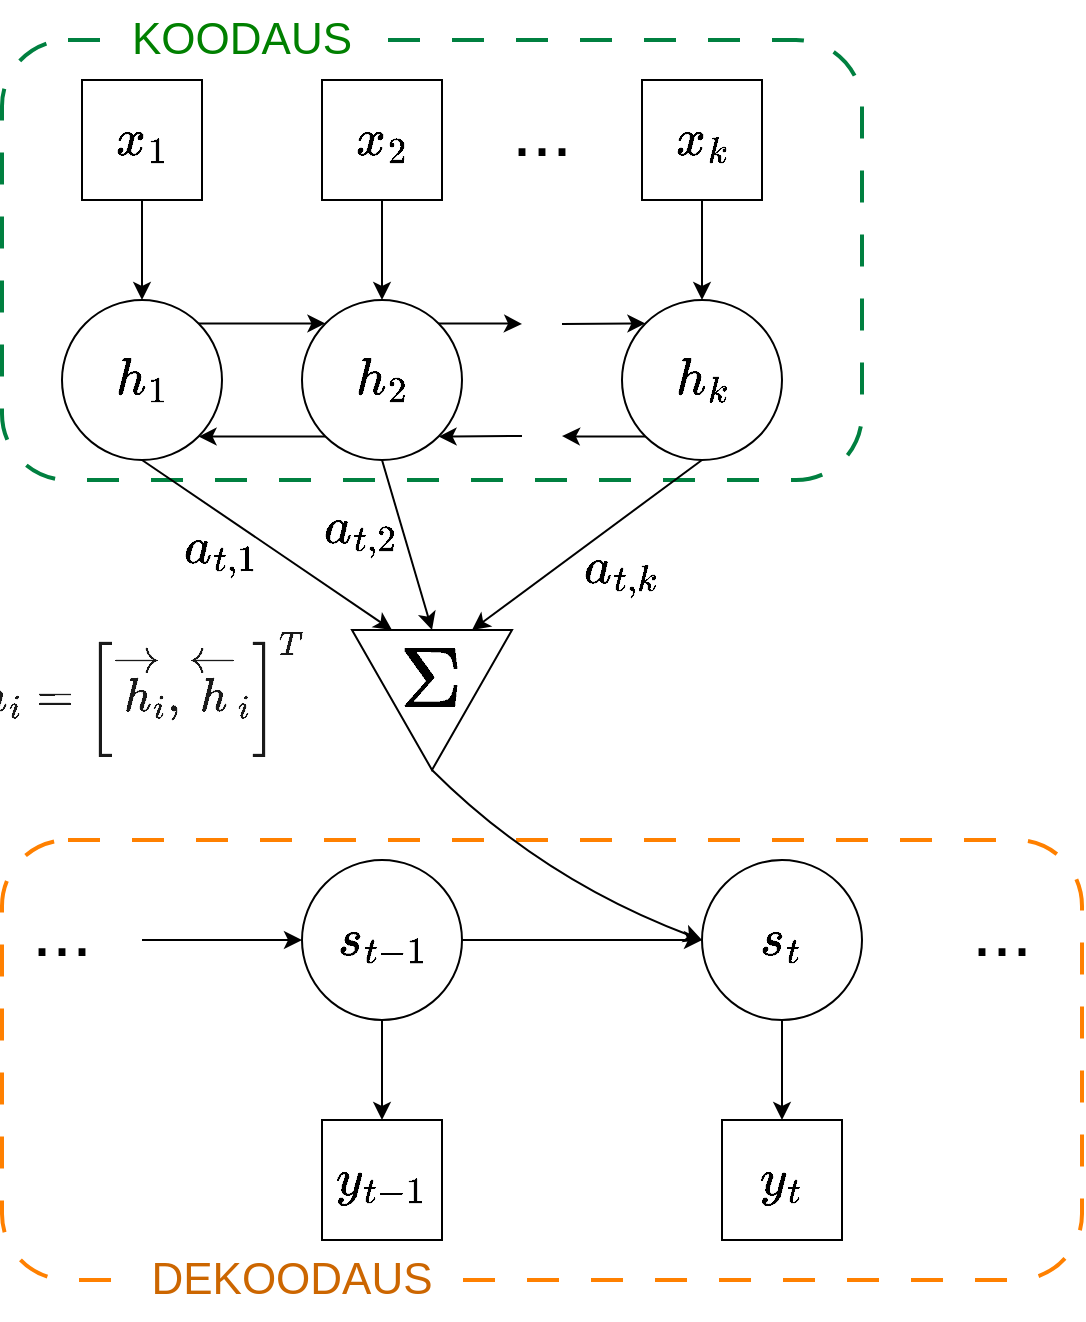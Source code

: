<mxfile version="20.8.13" type="github">
  <diagram name="Sivu-1" id="yN03_GWLSGMEfT3TjBCk">
    <mxGraphModel dx="1434" dy="782" grid="1" gridSize="10" guides="1" tooltips="1" connect="1" arrows="1" fold="1" page="1" pageScale="1" pageWidth="827" pageHeight="1169" math="1" shadow="0">
      <root>
        <mxCell id="0" />
        <mxCell id="1" parent="0" />
        <mxCell id="dgrJLuENhJAnlbSne9Uu-64" value="" style="rounded=1;whiteSpace=wrap;html=1;dashed=1;dashPattern=8 8;strokeColor=#ff8000;strokeWidth=2;fontSize=22;fillColor=none;" parent="1" vertex="1">
          <mxGeometry x="90" y="590" width="540" height="220" as="geometry" />
        </mxCell>
        <mxCell id="dgrJLuENhJAnlbSne9Uu-67" value="DEKOODAUS" style="text;html=1;strokeColor=none;fillColor=default;align=center;verticalAlign=middle;whiteSpace=wrap;rounded=0;fontSize=22;fontColor=#CC6600;" parent="1" vertex="1">
          <mxGeometry x="160" y="790" width="150" height="40" as="geometry" />
        </mxCell>
        <mxCell id="dgrJLuENhJAnlbSne9Uu-61" value="" style="rounded=1;whiteSpace=wrap;html=1;fontSize=22;dashed=1;dashPattern=8 8;strokeWidth=2;strokeColor=#008040;fillColor=none;" parent="1" vertex="1">
          <mxGeometry x="90" y="190" width="430" height="220" as="geometry" />
        </mxCell>
        <mxCell id="dgrJLuENhJAnlbSne9Uu-65" value="KOODAUS" style="text;html=1;strokeColor=none;fillColor=default;align=center;verticalAlign=middle;whiteSpace=wrap;rounded=0;fontSize=22;fontColor=#008000;" parent="1" vertex="1">
          <mxGeometry x="150" y="170" width="120" height="40" as="geometry" />
        </mxCell>
        <mxCell id="dgrJLuENhJAnlbSne9Uu-13" style="edgeStyle=orthogonalEdgeStyle;rounded=0;orthogonalLoop=1;jettySize=auto;html=1;exitX=1;exitY=0.5;exitDx=0;exitDy=0;entryX=1;entryY=0.5;entryDx=0;entryDy=0;entryPerimeter=0;fontSize=22;" parent="1" source="dgrJLuENhJAnlbSne9Uu-1" target="dgrJLuENhJAnlbSne9Uu-1" edge="1">
          <mxGeometry relative="1" as="geometry" />
        </mxCell>
        <mxCell id="dgrJLuENhJAnlbSne9Uu-19" style="edgeStyle=orthogonalEdgeStyle;rounded=0;orthogonalLoop=1;jettySize=auto;html=1;exitX=1;exitY=0;exitDx=0;exitDy=0;entryX=0;entryY=0;entryDx=0;entryDy=0;fontSize=22;" parent="1" source="dgrJLuENhJAnlbSne9Uu-1" target="dgrJLuENhJAnlbSne9Uu-2" edge="1">
          <mxGeometry relative="1" as="geometry" />
        </mxCell>
        <mxCell id="dgrJLuENhJAnlbSne9Uu-1" value="" style="ellipse;whiteSpace=wrap;html=1;aspect=fixed;fontSize=22;" parent="1" vertex="1">
          <mxGeometry x="120" y="320" width="80" height="80" as="geometry" />
        </mxCell>
        <mxCell id="dgrJLuENhJAnlbSne9Uu-20" style="edgeStyle=orthogonalEdgeStyle;rounded=0;orthogonalLoop=1;jettySize=auto;html=1;exitX=0;exitY=1;exitDx=0;exitDy=0;entryX=1;entryY=1;entryDx=0;entryDy=0;fontSize=22;" parent="1" source="dgrJLuENhJAnlbSne9Uu-2" target="dgrJLuENhJAnlbSne9Uu-1" edge="1">
          <mxGeometry relative="1" as="geometry" />
        </mxCell>
        <mxCell id="dgrJLuENhJAnlbSne9Uu-21" style="edgeStyle=orthogonalEdgeStyle;rounded=0;orthogonalLoop=1;jettySize=auto;html=1;exitX=1;exitY=0;exitDx=0;exitDy=0;fontSize=22;" parent="1" source="dgrJLuENhJAnlbSne9Uu-2" edge="1">
          <mxGeometry relative="1" as="geometry">
            <mxPoint x="350" y="332" as="targetPoint" />
          </mxGeometry>
        </mxCell>
        <mxCell id="dgrJLuENhJAnlbSne9Uu-2" value="" style="ellipse;whiteSpace=wrap;html=1;aspect=fixed;fontSize=22;" parent="1" vertex="1">
          <mxGeometry x="240" y="320" width="80" height="80" as="geometry" />
        </mxCell>
        <mxCell id="dgrJLuENhJAnlbSne9Uu-29" style="edgeStyle=orthogonalEdgeStyle;rounded=0;orthogonalLoop=1;jettySize=auto;html=1;exitX=0.5;exitY=1;exitDx=0;exitDy=0;entryX=0.5;entryY=0;entryDx=0;entryDy=0;fontSize=36;" parent="1" source="dgrJLuENhJAnlbSne9Uu-4" target="dgrJLuENhJAnlbSne9Uu-10" edge="1">
          <mxGeometry relative="1" as="geometry" />
        </mxCell>
        <mxCell id="dgrJLuENhJAnlbSne9Uu-31" style="edgeStyle=orthogonalEdgeStyle;rounded=0;orthogonalLoop=1;jettySize=auto;html=1;exitX=1;exitY=0.5;exitDx=0;exitDy=0;entryX=0;entryY=0.5;entryDx=0;entryDy=0;fontSize=36;" parent="1" source="dgrJLuENhJAnlbSne9Uu-4" target="dgrJLuENhJAnlbSne9Uu-5" edge="1">
          <mxGeometry relative="1" as="geometry" />
        </mxCell>
        <mxCell id="dgrJLuENhJAnlbSne9Uu-4" value="" style="ellipse;whiteSpace=wrap;html=1;aspect=fixed;" parent="1" vertex="1">
          <mxGeometry x="240" y="600" width="80" height="80" as="geometry" />
        </mxCell>
        <mxCell id="dgrJLuENhJAnlbSne9Uu-30" style="edgeStyle=orthogonalEdgeStyle;rounded=0;orthogonalLoop=1;jettySize=auto;html=1;exitX=0.5;exitY=1;exitDx=0;exitDy=0;entryX=0.5;entryY=0;entryDx=0;entryDy=0;fontSize=36;" parent="1" source="dgrJLuENhJAnlbSne9Uu-5" target="dgrJLuENhJAnlbSne9Uu-9" edge="1">
          <mxGeometry relative="1" as="geometry" />
        </mxCell>
        <mxCell id="dgrJLuENhJAnlbSne9Uu-5" value="" style="ellipse;whiteSpace=wrap;html=1;aspect=fixed;" parent="1" vertex="1">
          <mxGeometry x="440" y="600" width="80" height="80" as="geometry" />
        </mxCell>
        <mxCell id="dgrJLuENhJAnlbSne9Uu-11" style="edgeStyle=orthogonalEdgeStyle;rounded=0;orthogonalLoop=1;jettySize=auto;html=1;exitX=0.5;exitY=1;exitDx=0;exitDy=0;entryX=0.5;entryY=0;entryDx=0;entryDy=0;fontSize=22;" parent="1" source="dgrJLuENhJAnlbSne9Uu-7" target="dgrJLuENhJAnlbSne9Uu-1" edge="1">
          <mxGeometry relative="1" as="geometry" />
        </mxCell>
        <mxCell id="dgrJLuENhJAnlbSne9Uu-7" value="" style="whiteSpace=wrap;html=1;aspect=fixed;fontSize=22;" parent="1" vertex="1">
          <mxGeometry x="130" y="210" width="60" height="60" as="geometry" />
        </mxCell>
        <mxCell id="dgrJLuENhJAnlbSne9Uu-12" style="edgeStyle=orthogonalEdgeStyle;rounded=0;orthogonalLoop=1;jettySize=auto;html=1;exitX=0.5;exitY=1;exitDx=0;exitDy=0;entryX=0.5;entryY=0;entryDx=0;entryDy=0;fontSize=22;" parent="1" source="dgrJLuENhJAnlbSne9Uu-8" target="dgrJLuENhJAnlbSne9Uu-2" edge="1">
          <mxGeometry relative="1" as="geometry" />
        </mxCell>
        <mxCell id="dgrJLuENhJAnlbSne9Uu-8" value="" style="whiteSpace=wrap;html=1;aspect=fixed;fontSize=22;" parent="1" vertex="1">
          <mxGeometry x="250" y="210" width="60" height="60" as="geometry" />
        </mxCell>
        <mxCell id="dgrJLuENhJAnlbSne9Uu-9" value="" style="whiteSpace=wrap;html=1;aspect=fixed;fontSize=22;" parent="1" vertex="1">
          <mxGeometry x="450" y="730" width="60" height="60" as="geometry" />
        </mxCell>
        <mxCell id="dgrJLuENhJAnlbSne9Uu-10" value="" style="whiteSpace=wrap;html=1;aspect=fixed;fontSize=22;" parent="1" vertex="1">
          <mxGeometry x="250" y="730" width="60" height="60" as="geometry" />
        </mxCell>
        <mxCell id="dgrJLuENhJAnlbSne9Uu-18" style="edgeStyle=orthogonalEdgeStyle;rounded=0;orthogonalLoop=1;jettySize=auto;html=1;exitX=0.5;exitY=1;exitDx=0;exitDy=0;entryX=0.5;entryY=0;entryDx=0;entryDy=0;fontSize=22;" parent="1" source="dgrJLuENhJAnlbSne9Uu-15" target="dgrJLuENhJAnlbSne9Uu-17" edge="1">
          <mxGeometry relative="1" as="geometry" />
        </mxCell>
        <mxCell id="dgrJLuENhJAnlbSne9Uu-15" value="" style="whiteSpace=wrap;html=1;aspect=fixed;fontSize=22;" parent="1" vertex="1">
          <mxGeometry x="410" y="210" width="60" height="60" as="geometry" />
        </mxCell>
        <mxCell id="dgrJLuENhJAnlbSne9Uu-16" value="&lt;font style=&quot;font-size: 36px;&quot;&gt;...&lt;/font&gt;" style="text;html=1;strokeColor=none;fillColor=none;align=center;verticalAlign=middle;whiteSpace=wrap;rounded=0;fontSize=36;" parent="1" vertex="1">
          <mxGeometry x="330" y="220" width="60" height="30" as="geometry" />
        </mxCell>
        <mxCell id="dgrJLuENhJAnlbSne9Uu-22" style="edgeStyle=orthogonalEdgeStyle;rounded=0;orthogonalLoop=1;jettySize=auto;html=1;exitX=0;exitY=1;exitDx=0;exitDy=0;fontSize=22;" parent="1" source="dgrJLuENhJAnlbSne9Uu-17" edge="1">
          <mxGeometry relative="1" as="geometry">
            <mxPoint x="370" y="388" as="targetPoint" />
          </mxGeometry>
        </mxCell>
        <mxCell id="dgrJLuENhJAnlbSne9Uu-17" value="" style="ellipse;whiteSpace=wrap;html=1;aspect=fixed;fontSize=22;" parent="1" vertex="1">
          <mxGeometry x="400" y="320" width="80" height="80" as="geometry" />
        </mxCell>
        <mxCell id="dgrJLuENhJAnlbSne9Uu-24" value="" style="endArrow=classic;html=1;rounded=0;fontSize=22;entryX=1;entryY=1;entryDx=0;entryDy=0;" parent="1" target="dgrJLuENhJAnlbSne9Uu-2" edge="1">
          <mxGeometry width="50" height="50" relative="1" as="geometry">
            <mxPoint x="350" y="388" as="sourcePoint" />
            <mxPoint x="520" y="290" as="targetPoint" />
          </mxGeometry>
        </mxCell>
        <mxCell id="dgrJLuENhJAnlbSne9Uu-25" value="" style="endArrow=classic;html=1;rounded=0;fontSize=22;entryX=0;entryY=0;entryDx=0;entryDy=0;" parent="1" target="dgrJLuENhJAnlbSne9Uu-17" edge="1">
          <mxGeometry width="50" height="50" relative="1" as="geometry">
            <mxPoint x="370" y="332" as="sourcePoint" />
            <mxPoint x="520" y="290" as="targetPoint" />
          </mxGeometry>
        </mxCell>
        <mxCell id="dgrJLuENhJAnlbSne9Uu-27" value="" style="triangle;whiteSpace=wrap;html=1;fontSize=36;rotation=90;" parent="1" vertex="1">
          <mxGeometry x="270" y="480" width="70" height="80" as="geometry" />
        </mxCell>
        <mxCell id="dgrJLuENhJAnlbSne9Uu-33" value="" style="curved=1;endArrow=classic;html=1;rounded=0;fontSize=36;exitX=1;exitY=0.5;exitDx=0;exitDy=0;entryX=0;entryY=0.5;entryDx=0;entryDy=0;" parent="1" source="dgrJLuENhJAnlbSne9Uu-27" target="dgrJLuENhJAnlbSne9Uu-5" edge="1">
          <mxGeometry width="50" height="50" relative="1" as="geometry">
            <mxPoint x="310" y="550" as="sourcePoint" />
            <mxPoint x="610" y="500" as="targetPoint" />
            <Array as="points">
              <mxPoint x="360" y="610" />
            </Array>
          </mxGeometry>
        </mxCell>
        <mxCell id="dgrJLuENhJAnlbSne9Uu-35" value="" style="endArrow=classic;html=1;rounded=0;fontSize=36;exitX=0.5;exitY=1;exitDx=0;exitDy=0;entryX=0;entryY=0.75;entryDx=0;entryDy=0;" parent="1" source="dgrJLuENhJAnlbSne9Uu-1" target="dgrJLuENhJAnlbSne9Uu-27" edge="1">
          <mxGeometry width="50" height="50" relative="1" as="geometry">
            <mxPoint x="390" y="550" as="sourcePoint" />
            <mxPoint x="440" y="500" as="targetPoint" />
          </mxGeometry>
        </mxCell>
        <mxCell id="dgrJLuENhJAnlbSne9Uu-36" value="" style="endArrow=classic;html=1;rounded=0;fontSize=36;exitX=0.5;exitY=1;exitDx=0;exitDy=0;entryX=0;entryY=0.5;entryDx=0;entryDy=0;" parent="1" source="dgrJLuENhJAnlbSne9Uu-2" target="dgrJLuENhJAnlbSne9Uu-27" edge="1">
          <mxGeometry width="50" height="50" relative="1" as="geometry">
            <mxPoint x="390" y="550" as="sourcePoint" />
            <mxPoint x="440" y="500" as="targetPoint" />
          </mxGeometry>
        </mxCell>
        <mxCell id="dgrJLuENhJAnlbSne9Uu-37" value="" style="endArrow=classic;html=1;rounded=0;fontSize=36;exitX=0.5;exitY=1;exitDx=0;exitDy=0;entryX=0;entryY=0.25;entryDx=0;entryDy=0;" parent="1" source="dgrJLuENhJAnlbSne9Uu-17" target="dgrJLuENhJAnlbSne9Uu-27" edge="1">
          <mxGeometry width="50" height="50" relative="1" as="geometry">
            <mxPoint x="390" y="550" as="sourcePoint" />
            <mxPoint x="440" y="500" as="targetPoint" />
          </mxGeometry>
        </mxCell>
        <mxCell id="dgrJLuENhJAnlbSne9Uu-39" value="$$\Sigma$$" style="text;html=1;strokeColor=none;fillColor=none;align=center;verticalAlign=middle;whiteSpace=wrap;rounded=0;fontSize=36;" parent="1" vertex="1">
          <mxGeometry x="275" y="495" width="60" height="30" as="geometry" />
        </mxCell>
        <mxCell id="dgrJLuENhJAnlbSne9Uu-40" value="" style="endArrow=classic;html=1;rounded=0;fontSize=36;entryX=0;entryY=0.5;entryDx=0;entryDy=0;" parent="1" target="dgrJLuENhJAnlbSne9Uu-4" edge="1">
          <mxGeometry width="50" height="50" relative="1" as="geometry">
            <mxPoint x="160" y="640" as="sourcePoint" />
            <mxPoint x="440" y="500" as="targetPoint" />
          </mxGeometry>
        </mxCell>
        <mxCell id="dgrJLuENhJAnlbSne9Uu-41" value="&lt;font style=&quot;font-size: 36px;&quot;&gt;...&lt;/font&gt;" style="text;html=1;strokeColor=none;fillColor=none;align=center;verticalAlign=middle;whiteSpace=wrap;rounded=0;" parent="1" vertex="1">
          <mxGeometry x="90" y="620" width="60" height="30" as="geometry" />
        </mxCell>
        <mxCell id="dgrJLuENhJAnlbSne9Uu-42" value="&lt;font style=&quot;font-size: 36px;&quot;&gt;...&lt;/font&gt;" style="text;html=1;strokeColor=none;fillColor=none;align=center;verticalAlign=middle;whiteSpace=wrap;rounded=0;" parent="1" vertex="1">
          <mxGeometry x="560" y="620" width="60" height="30" as="geometry" />
        </mxCell>
        <mxCell id="dgrJLuENhJAnlbSne9Uu-43" value="&lt;div style=&quot;font-size: 22px;&quot;&gt;$$x_1$$&lt;/div&gt;" style="text;html=1;strokeColor=none;fillColor=none;align=center;verticalAlign=middle;whiteSpace=wrap;rounded=0;fontSize=22;" parent="1" vertex="1">
          <mxGeometry x="130" y="225" width="60" height="30" as="geometry" />
        </mxCell>
        <mxCell id="dgrJLuENhJAnlbSne9Uu-44" value="&lt;div style=&quot;font-size: 22px;&quot;&gt;$$x_2$$&lt;/div&gt;" style="text;html=1;strokeColor=none;fillColor=none;align=center;verticalAlign=middle;whiteSpace=wrap;rounded=0;fontSize=22;" parent="1" vertex="1">
          <mxGeometry x="250" y="225" width="60" height="30" as="geometry" />
        </mxCell>
        <mxCell id="dgrJLuENhJAnlbSne9Uu-45" value="&lt;div style=&quot;font-size: 22px;&quot;&gt;$$x_k$$&lt;/div&gt;" style="text;html=1;strokeColor=none;fillColor=none;align=center;verticalAlign=middle;whiteSpace=wrap;rounded=0;fontSize=22;" parent="1" vertex="1">
          <mxGeometry x="410" y="225" width="60" height="30" as="geometry" />
        </mxCell>
        <mxCell id="dgrJLuENhJAnlbSne9Uu-46" value="&lt;div style=&quot;font-size: 22px;&quot;&gt;$$y_{t-1}$$&lt;/div&gt;" style="text;html=1;strokeColor=none;fillColor=none;align=center;verticalAlign=middle;whiteSpace=wrap;rounded=0;fontSize=22;" parent="1" vertex="1">
          <mxGeometry x="250" y="745" width="60" height="30" as="geometry" />
        </mxCell>
        <mxCell id="dgrJLuENhJAnlbSne9Uu-47" value="&lt;div style=&quot;font-size: 22px;&quot;&gt;$$y_t$$&lt;/div&gt;" style="text;html=1;strokeColor=none;fillColor=none;align=center;verticalAlign=middle;whiteSpace=wrap;rounded=0;fontSize=22;" parent="1" vertex="1">
          <mxGeometry x="450" y="745" width="60" height="30" as="geometry" />
        </mxCell>
        <mxCell id="dgrJLuENhJAnlbSne9Uu-48" value="&lt;div style=&quot;font-size: 22px;&quot;&gt;$$h_1$$&lt;/div&gt;" style="text;html=1;strokeColor=none;fillColor=none;align=center;verticalAlign=middle;whiteSpace=wrap;rounded=0;fontSize=22;" parent="1" vertex="1">
          <mxGeometry x="130" y="345" width="60" height="30" as="geometry" />
        </mxCell>
        <mxCell id="dgrJLuENhJAnlbSne9Uu-53" value="&lt;div style=&quot;font-size: 22px;&quot;&gt;$$h_2$$&lt;/div&gt;" style="text;html=1;strokeColor=none;fillColor=none;align=center;verticalAlign=middle;whiteSpace=wrap;rounded=0;fontSize=22;" parent="1" vertex="1">
          <mxGeometry x="250" y="345" width="60" height="30" as="geometry" />
        </mxCell>
        <mxCell id="dgrJLuENhJAnlbSne9Uu-54" value="&lt;div style=&quot;font-size: 22px;&quot;&gt;$$h_k$$&lt;/div&gt;" style="text;html=1;strokeColor=none;fillColor=none;align=center;verticalAlign=middle;whiteSpace=wrap;rounded=0;fontSize=22;" parent="1" vertex="1">
          <mxGeometry x="410" y="345" width="60" height="30" as="geometry" />
        </mxCell>
        <mxCell id="dgrJLuENhJAnlbSne9Uu-55" value="&lt;div style=&quot;font-size: 22px;&quot;&gt;$$a_{t,1}$$&lt;/div&gt;" style="text;html=1;strokeColor=none;fillColor=none;align=center;verticalAlign=middle;whiteSpace=wrap;rounded=0;fontSize=22;" parent="1" vertex="1">
          <mxGeometry x="170" y="430" width="60" height="30" as="geometry" />
        </mxCell>
        <mxCell id="dgrJLuENhJAnlbSne9Uu-56" value="&lt;div style=&quot;font-size: 22px;&quot;&gt;$$a_{t,2}$$&lt;/div&gt;" style="text;html=1;strokeColor=none;fillColor=none;align=center;verticalAlign=middle;whiteSpace=wrap;rounded=0;fontSize=22;" parent="1" vertex="1">
          <mxGeometry x="240" y="420" width="60" height="30" as="geometry" />
        </mxCell>
        <mxCell id="dgrJLuENhJAnlbSne9Uu-57" value="&lt;div style=&quot;font-size: 22px;&quot;&gt;$$a_{t,k}$$&lt;/div&gt;" style="text;html=1;strokeColor=none;fillColor=none;align=center;verticalAlign=middle;whiteSpace=wrap;rounded=0;fontSize=22;" parent="1" vertex="1">
          <mxGeometry x="370" y="440" width="60" height="30" as="geometry" />
        </mxCell>
        <mxCell id="dgrJLuENhJAnlbSne9Uu-58" value="&lt;div style=&quot;font-size: 22px;&quot;&gt;$$s_{t-1}$$&lt;/div&gt;" style="text;html=1;strokeColor=none;fillColor=none;align=center;verticalAlign=middle;whiteSpace=wrap;rounded=0;fontSize=22;" parent="1" vertex="1">
          <mxGeometry x="250" y="625" width="60" height="30" as="geometry" />
        </mxCell>
        <mxCell id="dgrJLuENhJAnlbSne9Uu-59" value="&lt;div style=&quot;font-size: 22px;&quot;&gt;$$s_{t-1}$$&lt;/div&gt;" style="text;html=1;strokeColor=none;fillColor=none;align=center;verticalAlign=middle;whiteSpace=wrap;rounded=0;fontSize=22;" parent="1" vertex="1">
          <mxGeometry x="250" y="625" width="60" height="30" as="geometry" />
        </mxCell>
        <mxCell id="dgrJLuENhJAnlbSne9Uu-60" value="&lt;div style=&quot;font-size: 22px;&quot;&gt;$$s_{t}$$&lt;/div&gt;" style="text;html=1;strokeColor=none;fillColor=none;align=center;verticalAlign=middle;whiteSpace=wrap;rounded=0;fontSize=22;" parent="1" vertex="1">
          <mxGeometry x="450" y="625" width="60" height="30" as="geometry" />
        </mxCell>
        <mxCell id="Pj8kKhnzpt524vXjF_SM-3" value="&lt;br style=&quot;font-size: 20px;&quot;&gt;&lt;div style=&quot;font-size: 20px;&quot;&gt;&lt;font style=&quot;font-size: 20px;&quot;&gt;$$ h_i= \left[&amp;nbsp; \ \overrightarrow h_i , \overleftarrow h_i \right]^T$$&lt;/font&gt;&lt;/div&gt;" style="text;html=1;strokeColor=none;fillColor=none;align=center;verticalAlign=middle;whiteSpace=wrap;rounded=0;fontSize=20;fontColor=#1A1A1A;" vertex="1" parent="1">
          <mxGeometry x="100" y="460" width="120" height="90" as="geometry" />
        </mxCell>
      </root>
    </mxGraphModel>
  </diagram>
</mxfile>
